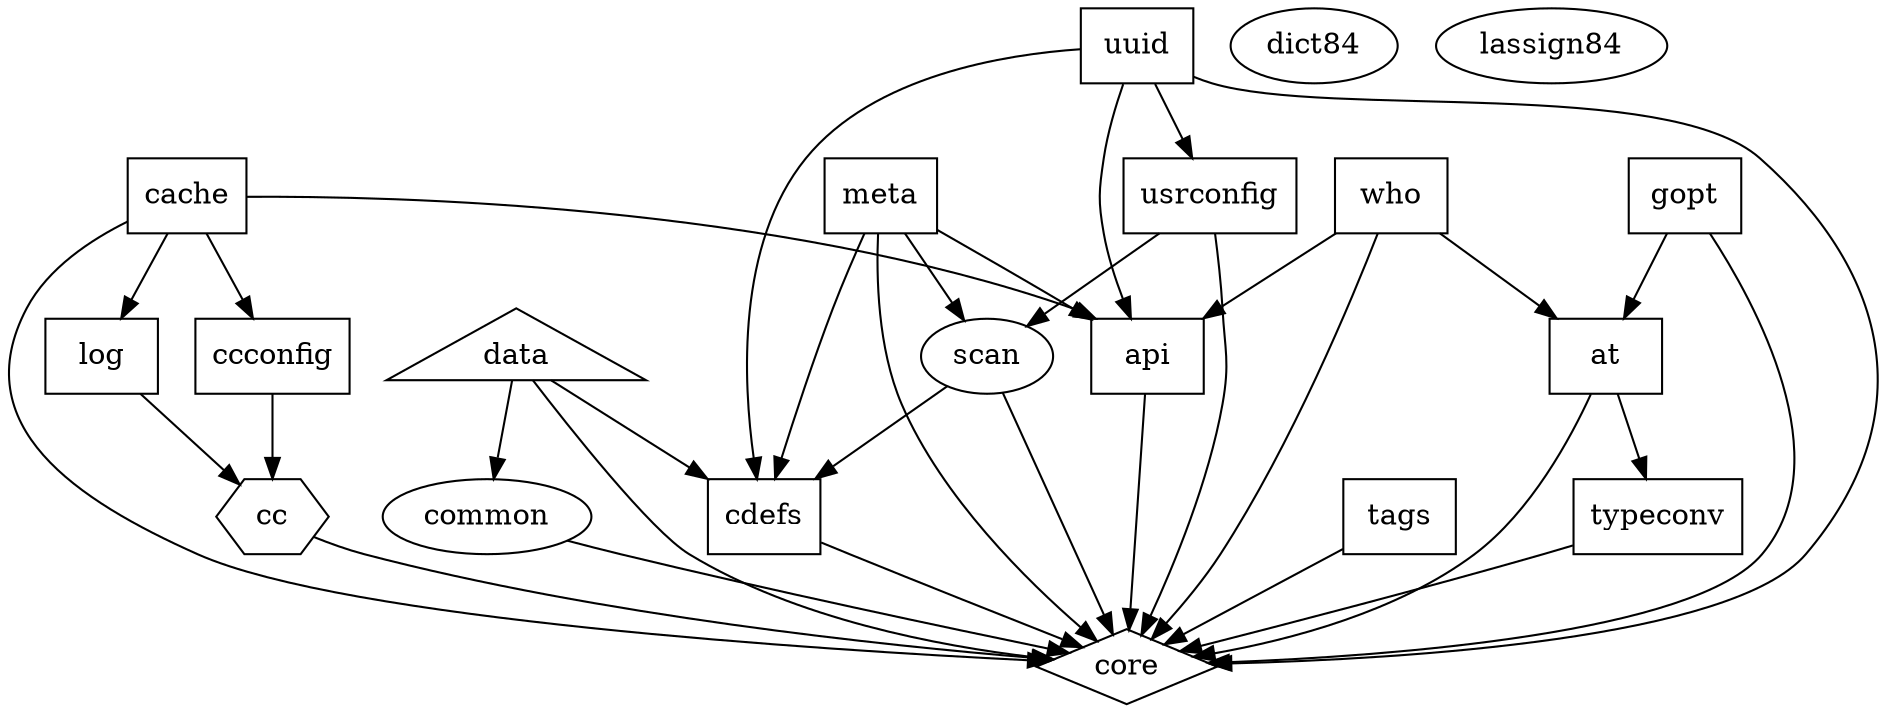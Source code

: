 //	Package	 Notes		Dependencies
//	=======	 =====		============
//	at	 #line mgmt	<-- who lassign84
//	api	 stubs mgmt	<-- dict84 meta uuid who
//	cache	 result cache	<-- common
//	cdefs	 C definitions	<-- uuid dict84
//	common	 general utils	<-- data
//	data	 data file stor	<--
//	dict84	 Fwd-compat	<--
//	lassign84 Fwd-compat	<--
//	scan	 static scanner	<-- common dict84 lassign84 usrconfig meta /core(msg) core(TeapotRequire)
//	typeconv cproc types	<-- at lassign84
//	uuid	 code digest	<-- dict84
//	who	 current file	<--
//	usrconfig usr options	<-- uuid dict84
//	meta	 teapot meta	<-- dict84
//	tags	 indicator mgmt	<--
//	ccconfig CC config	<-- common cache
//	log	 Log files	<-- common cache
//	gopt	 Global options	<--
//	=======	 =====		============

strict digraph {
	//	Frontend
	core		[shape="diamond"];

	//	Backend (External CC)
	cc		[shape="hexagon"];

	//	Stateless functionality.
	common		[];
	dict84		[];
	lassign84	[];
	//	Only transient state during operation.
	scan		[];

	//	File container
	data		[shape="triangle"];

	//	System state (in-memory databases)
	api		[shape="box"];
	at		[shape="box"];
	cache		[shape="box"];
	ccconfig	[shape="box"];
	cdefs		[shape="box"];
	gopt		[shape="box"];
	log		[shape="box"];
	meta		[shape="box"];
	tags		[shape="box"];
	typeconv	[shape="box"];
	usrconfig	[shape="box"];
	uuid		[shape="box"];
	who		[shape="box"];

	//	Dependencies
	//	A -> B   <==> A is-used-by B

	at		->	typeconv;
	cache		->	api;
	cache		->	ccconfig;
	cache		->	log;
	//common		->	api;
	//common		->	cache;
	//common		->	ccconfig;
	//common		->	cdefs;
	//common		->	log;
	//common		->	meta;
	//common		->	scan;
	data		->	common;
	data		->	cdefs;
	//dict84		->	api;
	//dict84		->	ccconfig;
	//dict84		->	cdefs;
	//dict84		->	meta;
	//dict84		->	scan;
	//dict84		->	tags;
	//dict84		->	usrconfig;
	//dict84		->	uuid;
	gopt		->	at;
	//lassign84	->	api;
	//lassign84	->	at;
	//lassign84	->	ccconfig;
	//lassign84	->	scan;
	//lassign84	->	typeconv;
	meta		->	api;
	meta		->	cdefs;
	meta		->	scan;
	scan		->	cdefs;
	usrconfig	->	scan;
	uuid		->	api;
	uuid		->	cdefs;
	uuid		->	usrconfig;
	who		->	api;
	who		->	at;

	ccconfig	->	cc;
	log		->	cc;

	api		->	core;
	at		->	core;
	cache		->	core;
	cc		->	core;
	cdefs		->	core;
	common		->	core;
	data		->	core;
	gopt		->	core;
	meta		->	core;
	scan		->	core;
	tags		->	core;
	typeconv	->	core;
	usrconfig	->	core;
	uuid		->	core;
	who		->	core;
}
